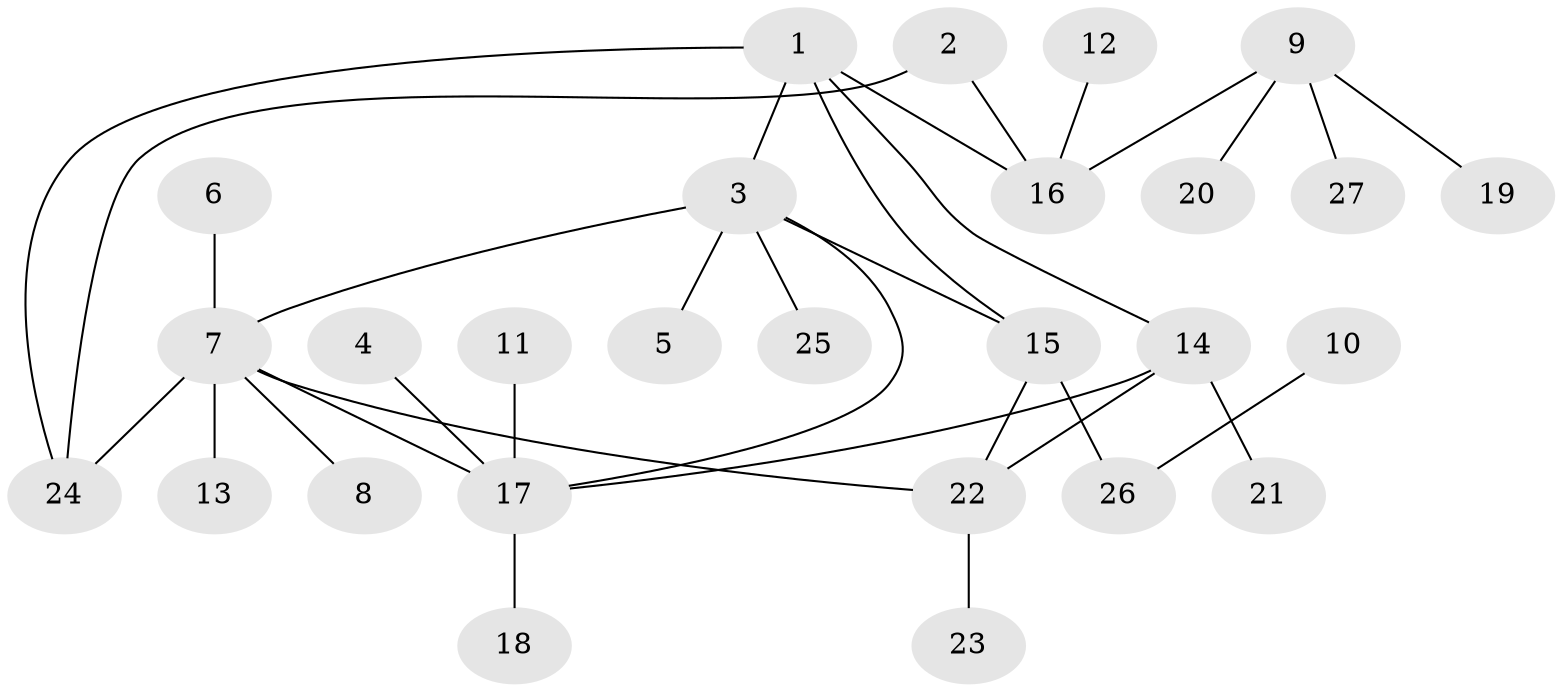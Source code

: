 // original degree distribution, {6: 0.09433962264150944, 8: 0.018867924528301886, 5: 0.05660377358490566, 9: 0.018867924528301886, 4: 0.03773584905660377, 2: 0.1320754716981132, 1: 0.6226415094339622, 3: 0.018867924528301886}
// Generated by graph-tools (version 1.1) at 2025/02/03/09/25 03:02:43]
// undirected, 27 vertices, 33 edges
graph export_dot {
graph [start="1"]
  node [color=gray90,style=filled];
  1;
  2;
  3;
  4;
  5;
  6;
  7;
  8;
  9;
  10;
  11;
  12;
  13;
  14;
  15;
  16;
  17;
  18;
  19;
  20;
  21;
  22;
  23;
  24;
  25;
  26;
  27;
  1 -- 3 [weight=1.0];
  1 -- 14 [weight=1.0];
  1 -- 15 [weight=1.0];
  1 -- 16 [weight=1.0];
  1 -- 24 [weight=1.0];
  2 -- 16 [weight=1.0];
  2 -- 24 [weight=1.0];
  3 -- 5 [weight=1.0];
  3 -- 7 [weight=2.0];
  3 -- 15 [weight=1.0];
  3 -- 17 [weight=1.0];
  3 -- 25 [weight=1.0];
  4 -- 17 [weight=1.0];
  6 -- 7 [weight=1.0];
  7 -- 8 [weight=1.0];
  7 -- 13 [weight=1.0];
  7 -- 17 [weight=1.0];
  7 -- 22 [weight=1.0];
  7 -- 24 [weight=1.0];
  9 -- 16 [weight=1.0];
  9 -- 19 [weight=1.0];
  9 -- 20 [weight=1.0];
  9 -- 27 [weight=1.0];
  10 -- 26 [weight=1.0];
  11 -- 17 [weight=1.0];
  12 -- 16 [weight=1.0];
  14 -- 17 [weight=1.0];
  14 -- 21 [weight=1.0];
  14 -- 22 [weight=1.0];
  15 -- 22 [weight=1.0];
  15 -- 26 [weight=1.0];
  17 -- 18 [weight=1.0];
  22 -- 23 [weight=1.0];
}
